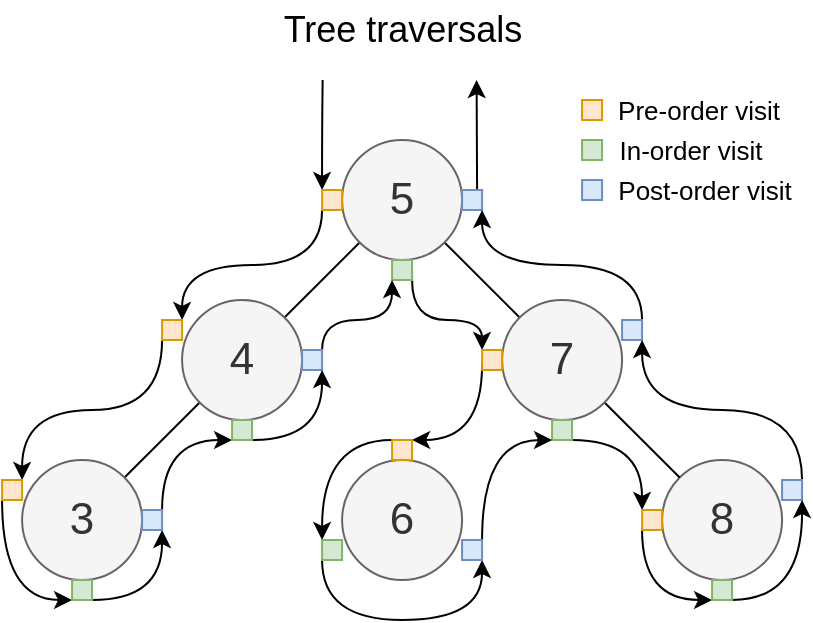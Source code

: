 <mxfile version="17.2.4" type="device"><diagram id="pBzSv6oS953zrFN8izYN" name="Seite-1"><mxGraphModel dx="871" dy="683" grid="1" gridSize="10" guides="1" tooltips="1" connect="1" arrows="1" fold="1" page="1" pageScale="1" pageWidth="827" pageHeight="1169" math="0" shadow="0"><root><mxCell id="0"/><mxCell id="1" parent="0"/><mxCell id="6K2N7TjzUcQHHuQQOqSz-12" style="rounded=0;orthogonalLoop=1;jettySize=auto;html=1;exitX=0;exitY=1;exitDx=0;exitDy=0;entryX=1;entryY=0;entryDx=0;entryDy=0;fontSize=22;endArrow=none;endFill=0;strokeWidth=1;" edge="1" parent="1" source="6K2N7TjzUcQHHuQQOqSz-3" target="6K2N7TjzUcQHHuQQOqSz-7"><mxGeometry relative="1" as="geometry"/></mxCell><mxCell id="6K2N7TjzUcQHHuQQOqSz-14" style="edgeStyle=none;rounded=0;orthogonalLoop=1;jettySize=auto;html=1;exitX=1;exitY=1;exitDx=0;exitDy=0;entryX=0;entryY=0;entryDx=0;entryDy=0;fontSize=22;endArrow=none;endFill=0;strokeWidth=1;" edge="1" parent="1" source="6K2N7TjzUcQHHuQQOqSz-3" target="6K2N7TjzUcQHHuQQOqSz-5"><mxGeometry relative="1" as="geometry"/></mxCell><mxCell id="6K2N7TjzUcQHHuQQOqSz-3" value="&lt;font style=&quot;font-size: 22px&quot;&gt;5&lt;/font&gt;" style="ellipse;whiteSpace=wrap;html=1;aspect=fixed;fillColor=#f5f5f5;strokeColor=#666666;fontColor=#333333;" vertex="1" parent="1"><mxGeometry x="320.04" y="90" width="60" height="60" as="geometry"/></mxCell><mxCell id="6K2N7TjzUcQHHuQQOqSz-4" value="&lt;font style=&quot;font-size: 22px&quot;&gt;8&lt;/font&gt;" style="ellipse;whiteSpace=wrap;html=1;aspect=fixed;fillColor=#f5f5f5;strokeColor=#666666;fontColor=#333333;" vertex="1" parent="1"><mxGeometry x="480.04" y="250" width="60" height="60" as="geometry"/></mxCell><mxCell id="6K2N7TjzUcQHHuQQOqSz-16" style="edgeStyle=none;rounded=0;orthogonalLoop=1;jettySize=auto;html=1;exitX=1;exitY=1;exitDx=0;exitDy=0;fontSize=22;endArrow=none;endFill=0;strokeWidth=1;entryX=0;entryY=0;entryDx=0;entryDy=0;" edge="1" parent="1" source="6K2N7TjzUcQHHuQQOqSz-5" target="6K2N7TjzUcQHHuQQOqSz-4"><mxGeometry relative="1" as="geometry"><mxPoint x="530.04" y="230" as="targetPoint"/></mxGeometry></mxCell><mxCell id="6K2N7TjzUcQHHuQQOqSz-5" value="&lt;font style=&quot;font-size: 22px&quot;&gt;7&lt;/font&gt;" style="ellipse;whiteSpace=wrap;html=1;aspect=fixed;fillColor=#f5f5f5;strokeColor=#666666;fontColor=#333333;" vertex="1" parent="1"><mxGeometry x="400.04" y="170" width="60" height="60" as="geometry"/></mxCell><mxCell id="6K2N7TjzUcQHHuQQOqSz-6" value="&lt;font style=&quot;font-size: 22px&quot;&gt;6&lt;/font&gt;" style="ellipse;whiteSpace=wrap;html=1;aspect=fixed;fillColor=#f5f5f5;strokeColor=#666666;fontColor=#333333;" vertex="1" parent="1"><mxGeometry x="320.04" y="250" width="60" height="60" as="geometry"/></mxCell><mxCell id="6K2N7TjzUcQHHuQQOqSz-13" style="edgeStyle=none;rounded=0;orthogonalLoop=1;jettySize=auto;html=1;exitX=0;exitY=1;exitDx=0;exitDy=0;entryX=1;entryY=0;entryDx=0;entryDy=0;fontSize=22;endArrow=none;endFill=0;strokeWidth=1;" edge="1" parent="1" source="6K2N7TjzUcQHHuQQOqSz-7" target="6K2N7TjzUcQHHuQQOqSz-9"><mxGeometry relative="1" as="geometry"/></mxCell><mxCell id="6K2N7TjzUcQHHuQQOqSz-7" value="&lt;font style=&quot;font-size: 22px&quot;&gt;4&lt;/font&gt;" style="ellipse;whiteSpace=wrap;html=1;aspect=fixed;fillColor=#f5f5f5;strokeColor=#666666;fontColor=#333333;" vertex="1" parent="1"><mxGeometry x="240.04" y="170" width="60" height="60" as="geometry"/></mxCell><mxCell id="6K2N7TjzUcQHHuQQOqSz-9" value="&lt;font style=&quot;font-size: 22px&quot;&gt;3&lt;/font&gt;" style="ellipse;whiteSpace=wrap;html=1;aspect=fixed;fillColor=#f5f5f5;strokeColor=#666666;fontColor=#333333;" vertex="1" parent="1"><mxGeometry x="160.04" y="250" width="60" height="60" as="geometry"/></mxCell><mxCell id="6K2N7TjzUcQHHuQQOqSz-47" style="edgeStyle=orthogonalEdgeStyle;orthogonalLoop=1;jettySize=auto;html=1;entryX=1;entryY=0;entryDx=0;entryDy=0;fontSize=22;endArrow=classic;endFill=1;strokeWidth=1;exitX=0;exitY=1;exitDx=0;exitDy=0;curved=1;" edge="1" parent="1" source="6K2N7TjzUcQHHuQQOqSz-18" target="6K2N7TjzUcQHHuQQOqSz-19"><mxGeometry relative="1" as="geometry"><mxPoint x="290.04" y="120" as="sourcePoint"/></mxGeometry></mxCell><mxCell id="6K2N7TjzUcQHHuQQOqSz-66" style="edgeStyle=orthogonalEdgeStyle;curved=1;orthogonalLoop=1;jettySize=auto;html=1;exitX=0;exitY=0;exitDx=0;exitDy=0;fontSize=22;endArrow=none;endFill=0;strokeWidth=1;startArrow=classic;startFill=1;" edge="1" parent="1" source="6K2N7TjzUcQHHuQQOqSz-18"><mxGeometry relative="1" as="geometry"><mxPoint x="310.313" y="60" as="targetPoint"/></mxGeometry></mxCell><mxCell id="6K2N7TjzUcQHHuQQOqSz-18" value="" style="whiteSpace=wrap;html=1;aspect=fixed;fontSize=22;fillColor=#ffe6cc;strokeColor=#d79b00;" vertex="1" parent="1"><mxGeometry x="310.04" y="115" width="10" height="10" as="geometry"/></mxCell><mxCell id="6K2N7TjzUcQHHuQQOqSz-48" style="edgeStyle=orthogonalEdgeStyle;curved=1;orthogonalLoop=1;jettySize=auto;html=1;exitX=0;exitY=1;exitDx=0;exitDy=0;entryX=1;entryY=0;entryDx=0;entryDy=0;fontSize=22;endArrow=classic;endFill=1;strokeWidth=1;" edge="1" parent="1" source="6K2N7TjzUcQHHuQQOqSz-19" target="6K2N7TjzUcQHHuQQOqSz-23"><mxGeometry relative="1" as="geometry"/></mxCell><mxCell id="6K2N7TjzUcQHHuQQOqSz-19" value="" style="whiteSpace=wrap;html=1;aspect=fixed;fontSize=22;fillColor=#ffe6cc;strokeColor=#d79b00;" vertex="1" parent="1"><mxGeometry x="230.04" y="180" width="10" height="10" as="geometry"/></mxCell><mxCell id="6K2N7TjzUcQHHuQQOqSz-67" style="edgeStyle=orthogonalEdgeStyle;curved=1;orthogonalLoop=1;jettySize=auto;html=1;exitX=0.75;exitY=0;exitDx=0;exitDy=0;fontSize=22;startArrow=none;startFill=0;endArrow=classic;endFill=1;strokeWidth=1;" edge="1" parent="1" source="6K2N7TjzUcQHHuQQOqSz-21"><mxGeometry relative="1" as="geometry"><mxPoint x="387.282" y="60" as="targetPoint"/></mxGeometry></mxCell><mxCell id="6K2N7TjzUcQHHuQQOqSz-21" value="" style="whiteSpace=wrap;html=1;aspect=fixed;fontSize=22;fillColor=#dae8fc;strokeColor=#6c8ebf;" vertex="1" parent="1"><mxGeometry x="380.04" y="115" width="10" height="10" as="geometry"/></mxCell><mxCell id="6K2N7TjzUcQHHuQQOqSz-54" style="edgeStyle=orthogonalEdgeStyle;curved=1;orthogonalLoop=1;jettySize=auto;html=1;exitX=1;exitY=1;exitDx=0;exitDy=0;entryX=0;entryY=0;entryDx=0;entryDy=0;fontSize=22;endArrow=classic;endFill=1;strokeWidth=1;" edge="1" parent="1" source="6K2N7TjzUcQHHuQQOqSz-22" target="6K2N7TjzUcQHHuQQOqSz-33"><mxGeometry relative="1" as="geometry"><Array as="points"><mxPoint x="355.04" y="180"/><mxPoint x="390.04" y="180"/></Array></mxGeometry></mxCell><mxCell id="6K2N7TjzUcQHHuQQOqSz-22" value="" style="whiteSpace=wrap;html=1;aspect=fixed;fontSize=22;fillColor=#d5e8d4;strokeColor=#82b366;" vertex="1" parent="1"><mxGeometry x="345.04" y="150" width="10" height="10" as="geometry"/></mxCell><mxCell id="6K2N7TjzUcQHHuQQOqSz-49" style="edgeStyle=orthogonalEdgeStyle;curved=1;orthogonalLoop=1;jettySize=auto;html=1;exitX=0;exitY=1;exitDx=0;exitDy=0;entryX=0;entryY=1;entryDx=0;entryDy=0;fontSize=22;endArrow=classic;endFill=1;strokeWidth=1;" edge="1" parent="1" source="6K2N7TjzUcQHHuQQOqSz-23" target="6K2N7TjzUcQHHuQQOqSz-27"><mxGeometry relative="1" as="geometry"><Array as="points"><mxPoint x="150.04" y="320"/></Array></mxGeometry></mxCell><mxCell id="6K2N7TjzUcQHHuQQOqSz-23" value="" style="whiteSpace=wrap;html=1;aspect=fixed;fontSize=22;fillColor=#ffe6cc;strokeColor=#d79b00;" vertex="1" parent="1"><mxGeometry x="150.04" y="260" width="10" height="10" as="geometry"/></mxCell><mxCell id="6K2N7TjzUcQHHuQQOqSz-50" style="edgeStyle=orthogonalEdgeStyle;curved=1;orthogonalLoop=1;jettySize=auto;html=1;exitX=1;exitY=1;exitDx=0;exitDy=0;entryX=1;entryY=1;entryDx=0;entryDy=0;fontSize=22;endArrow=classic;endFill=1;strokeWidth=1;" edge="1" parent="1" source="6K2N7TjzUcQHHuQQOqSz-27" target="6K2N7TjzUcQHHuQQOqSz-28"><mxGeometry relative="1" as="geometry"><Array as="points"><mxPoint x="230.04" y="320"/></Array></mxGeometry></mxCell><mxCell id="6K2N7TjzUcQHHuQQOqSz-27" value="" style="whiteSpace=wrap;html=1;aspect=fixed;fontSize=22;fillColor=#d5e8d4;strokeColor=#82b366;" vertex="1" parent="1"><mxGeometry x="185.04" y="310" width="10" height="10" as="geometry"/></mxCell><mxCell id="6K2N7TjzUcQHHuQQOqSz-51" style="edgeStyle=orthogonalEdgeStyle;curved=1;orthogonalLoop=1;jettySize=auto;html=1;exitX=1;exitY=0;exitDx=0;exitDy=0;entryX=0;entryY=1;entryDx=0;entryDy=0;fontSize=22;endArrow=classic;endFill=1;strokeWidth=1;" edge="1" parent="1" source="6K2N7TjzUcQHHuQQOqSz-28" target="6K2N7TjzUcQHHuQQOqSz-32"><mxGeometry relative="1" as="geometry"><Array as="points"><mxPoint x="230.04" y="240"/></Array></mxGeometry></mxCell><mxCell id="6K2N7TjzUcQHHuQQOqSz-28" value="" style="whiteSpace=wrap;html=1;aspect=fixed;fontSize=22;fillColor=#dae8fc;strokeColor=#6c8ebf;" vertex="1" parent="1"><mxGeometry x="220.04" y="275" width="10" height="10" as="geometry"/></mxCell><mxCell id="6K2N7TjzUcQHHuQQOqSz-53" style="edgeStyle=orthogonalEdgeStyle;curved=1;orthogonalLoop=1;jettySize=auto;html=1;exitX=1;exitY=0;exitDx=0;exitDy=0;entryX=0;entryY=1;entryDx=0;entryDy=0;fontSize=22;endArrow=classic;endFill=1;strokeWidth=1;" edge="1" parent="1" source="6K2N7TjzUcQHHuQQOqSz-31" target="6K2N7TjzUcQHHuQQOqSz-22"><mxGeometry relative="1" as="geometry"><Array as="points"><mxPoint x="310.04" y="180"/><mxPoint x="345.04" y="180"/></Array></mxGeometry></mxCell><mxCell id="6K2N7TjzUcQHHuQQOqSz-31" value="" style="whiteSpace=wrap;html=1;aspect=fixed;fontSize=22;fillColor=#dae8fc;strokeColor=#6c8ebf;" vertex="1" parent="1"><mxGeometry x="300.04" y="195" width="10" height="10" as="geometry"/></mxCell><mxCell id="6K2N7TjzUcQHHuQQOqSz-52" style="edgeStyle=orthogonalEdgeStyle;curved=1;orthogonalLoop=1;jettySize=auto;html=1;exitX=1;exitY=1;exitDx=0;exitDy=0;entryX=1;entryY=1;entryDx=0;entryDy=0;fontSize=22;endArrow=classic;endFill=1;strokeWidth=1;" edge="1" parent="1" source="6K2N7TjzUcQHHuQQOqSz-32" target="6K2N7TjzUcQHHuQQOqSz-31"><mxGeometry relative="1" as="geometry"><Array as="points"><mxPoint x="310.04" y="240"/></Array></mxGeometry></mxCell><mxCell id="6K2N7TjzUcQHHuQQOqSz-32" value="" style="whiteSpace=wrap;html=1;aspect=fixed;fontSize=22;fillColor=#d5e8d4;strokeColor=#82b366;" vertex="1" parent="1"><mxGeometry x="265.04" y="230" width="10" height="10" as="geometry"/></mxCell><mxCell id="6K2N7TjzUcQHHuQQOqSz-55" style="edgeStyle=orthogonalEdgeStyle;curved=1;orthogonalLoop=1;jettySize=auto;html=1;exitX=0;exitY=0.75;exitDx=0;exitDy=0;entryX=1;entryY=0;entryDx=0;entryDy=0;fontSize=22;endArrow=classic;endFill=1;strokeWidth=1;" edge="1" parent="1" source="6K2N7TjzUcQHHuQQOqSz-33" target="6K2N7TjzUcQHHuQQOqSz-38"><mxGeometry relative="1" as="geometry"><Array as="points"><mxPoint x="390.04" y="240"/></Array></mxGeometry></mxCell><mxCell id="6K2N7TjzUcQHHuQQOqSz-33" value="" style="whiteSpace=wrap;html=1;aspect=fixed;fontSize=22;fillColor=#ffe6cc;strokeColor=#d79b00;" vertex="1" parent="1"><mxGeometry x="390.04" y="195" width="10" height="10" as="geometry"/></mxCell><mxCell id="6K2N7TjzUcQHHuQQOqSz-64" style="edgeStyle=orthogonalEdgeStyle;curved=1;orthogonalLoop=1;jettySize=auto;html=1;exitX=1;exitY=1;exitDx=0;exitDy=0;entryX=0;entryY=0;entryDx=0;entryDy=0;fontSize=22;endArrow=classic;endFill=1;strokeWidth=1;" edge="1" parent="1" source="6K2N7TjzUcQHHuQQOqSz-34" target="6K2N7TjzUcQHHuQQOqSz-42"><mxGeometry relative="1" as="geometry"><Array as="points"><mxPoint x="470.04" y="240"/></Array></mxGeometry></mxCell><mxCell id="6K2N7TjzUcQHHuQQOqSz-34" value="" style="whiteSpace=wrap;html=1;aspect=fixed;fontSize=22;fillColor=#d5e8d4;strokeColor=#82b366;" vertex="1" parent="1"><mxGeometry x="425.04" y="230" width="10" height="10" as="geometry"/></mxCell><mxCell id="6K2N7TjzUcQHHuQQOqSz-63" style="edgeStyle=orthogonalEdgeStyle;curved=1;orthogonalLoop=1;jettySize=auto;html=1;exitX=1;exitY=0;exitDx=0;exitDy=0;entryX=1;entryY=1;entryDx=0;entryDy=0;fontSize=22;endArrow=classic;endFill=1;strokeWidth=1;" edge="1" parent="1" source="6K2N7TjzUcQHHuQQOqSz-35" target="6K2N7TjzUcQHHuQQOqSz-21"><mxGeometry relative="1" as="geometry"/></mxCell><mxCell id="6K2N7TjzUcQHHuQQOqSz-35" value="" style="whiteSpace=wrap;html=1;aspect=fixed;fontSize=22;fillColor=#dae8fc;strokeColor=#6c8ebf;" vertex="1" parent="1"><mxGeometry x="460.04" y="180" width="10" height="10" as="geometry"/></mxCell><mxCell id="6K2N7TjzUcQHHuQQOqSz-56" style="edgeStyle=orthogonalEdgeStyle;curved=1;orthogonalLoop=1;jettySize=auto;html=1;exitX=0;exitY=0;exitDx=0;exitDy=0;entryX=0;entryY=0;entryDx=0;entryDy=0;fontSize=22;endArrow=classic;endFill=1;strokeWidth=1;" edge="1" parent="1" source="6K2N7TjzUcQHHuQQOqSz-38" target="6K2N7TjzUcQHHuQQOqSz-39"><mxGeometry relative="1" as="geometry"><Array as="points"><mxPoint x="310.04" y="240"/></Array></mxGeometry></mxCell><mxCell id="6K2N7TjzUcQHHuQQOqSz-38" value="" style="whiteSpace=wrap;html=1;aspect=fixed;fontSize=22;fillColor=#ffe6cc;strokeColor=#d79b00;" vertex="1" parent="1"><mxGeometry x="345.04" y="240" width="10" height="10" as="geometry"/></mxCell><mxCell id="6K2N7TjzUcQHHuQQOqSz-57" style="edgeStyle=orthogonalEdgeStyle;curved=1;orthogonalLoop=1;jettySize=auto;html=1;exitX=0;exitY=1;exitDx=0;exitDy=0;entryX=1;entryY=1;entryDx=0;entryDy=0;fontSize=22;endArrow=classic;endFill=1;strokeWidth=1;" edge="1" parent="1" source="6K2N7TjzUcQHHuQQOqSz-39" target="6K2N7TjzUcQHHuQQOqSz-40"><mxGeometry relative="1" as="geometry"><Array as="points"><mxPoint x="310.04" y="330"/><mxPoint x="390.04" y="330"/></Array></mxGeometry></mxCell><mxCell id="6K2N7TjzUcQHHuQQOqSz-39" value="" style="whiteSpace=wrap;html=1;aspect=fixed;fontSize=22;fillColor=#d5e8d4;strokeColor=#82b366;" vertex="1" parent="1"><mxGeometry x="310.04" y="290" width="10" height="10" as="geometry"/></mxCell><mxCell id="6K2N7TjzUcQHHuQQOqSz-58" style="orthogonalLoop=1;jettySize=auto;html=1;exitX=1;exitY=0;exitDx=0;exitDy=0;entryX=0;entryY=1;entryDx=0;entryDy=0;fontSize=22;endArrow=classic;endFill=1;strokeWidth=1;edgeStyle=orthogonalEdgeStyle;curved=1;" edge="1" parent="1" source="6K2N7TjzUcQHHuQQOqSz-40" target="6K2N7TjzUcQHHuQQOqSz-34"><mxGeometry relative="1" as="geometry"><Array as="points"><mxPoint x="390.04" y="240"/></Array></mxGeometry></mxCell><mxCell id="6K2N7TjzUcQHHuQQOqSz-40" value="" style="whiteSpace=wrap;html=1;aspect=fixed;fontSize=22;fillColor=#dae8fc;strokeColor=#6c8ebf;" vertex="1" parent="1"><mxGeometry x="380.04" y="290" width="10" height="10" as="geometry"/></mxCell><mxCell id="6K2N7TjzUcQHHuQQOqSz-62" style="edgeStyle=orthogonalEdgeStyle;curved=1;orthogonalLoop=1;jettySize=auto;html=1;exitX=1;exitY=0;exitDx=0;exitDy=0;entryX=1;entryY=1;entryDx=0;entryDy=0;fontSize=22;endArrow=classic;endFill=1;strokeWidth=1;" edge="1" parent="1" source="6K2N7TjzUcQHHuQQOqSz-41" target="6K2N7TjzUcQHHuQQOqSz-35"><mxGeometry relative="1" as="geometry"/></mxCell><mxCell id="6K2N7TjzUcQHHuQQOqSz-41" value="" style="whiteSpace=wrap;html=1;aspect=fixed;fontSize=22;fillColor=#dae8fc;strokeColor=#6c8ebf;" vertex="1" parent="1"><mxGeometry x="540.04" y="260" width="10" height="10" as="geometry"/></mxCell><mxCell id="6K2N7TjzUcQHHuQQOqSz-60" style="edgeStyle=orthogonalEdgeStyle;curved=1;orthogonalLoop=1;jettySize=auto;html=1;exitX=0;exitY=1;exitDx=0;exitDy=0;entryX=0;entryY=1;entryDx=0;entryDy=0;fontSize=22;endArrow=classic;endFill=1;strokeWidth=1;" edge="1" parent="1" source="6K2N7TjzUcQHHuQQOqSz-42" target="6K2N7TjzUcQHHuQQOqSz-43"><mxGeometry relative="1" as="geometry"><Array as="points"><mxPoint x="470.04" y="320"/></Array></mxGeometry></mxCell><mxCell id="6K2N7TjzUcQHHuQQOqSz-42" value="" style="whiteSpace=wrap;html=1;aspect=fixed;fontSize=22;fillColor=#ffe6cc;strokeColor=#d79b00;" vertex="1" parent="1"><mxGeometry x="470.04" y="275" width="10" height="10" as="geometry"/></mxCell><mxCell id="6K2N7TjzUcQHHuQQOqSz-61" style="edgeStyle=orthogonalEdgeStyle;curved=1;orthogonalLoop=1;jettySize=auto;html=1;exitX=1;exitY=1;exitDx=0;exitDy=0;entryX=1;entryY=1;entryDx=0;entryDy=0;fontSize=22;endArrow=classic;endFill=1;strokeWidth=1;" edge="1" parent="1" source="6K2N7TjzUcQHHuQQOqSz-43" target="6K2N7TjzUcQHHuQQOqSz-41"><mxGeometry relative="1" as="geometry"><Array as="points"><mxPoint x="550.04" y="320"/></Array></mxGeometry></mxCell><mxCell id="6K2N7TjzUcQHHuQQOqSz-43" value="" style="whiteSpace=wrap;html=1;aspect=fixed;fontSize=22;fillColor=#d5e8d4;strokeColor=#82b366;" vertex="1" parent="1"><mxGeometry x="505.04" y="310" width="10" height="10" as="geometry"/></mxCell><mxCell id="6K2N7TjzUcQHHuQQOqSz-105" style="edgeStyle=orthogonalEdgeStyle;curved=1;orthogonalLoop=1;jettySize=auto;html=1;exitX=0;exitY=1;exitDx=0;exitDy=0;entryX=1;entryY=1;entryDx=0;entryDy=0;fontSize=22;endArrow=classic;endFill=1;strokeWidth=1;" edge="1" parent="1" target="6K2N7TjzUcQHHuQQOqSz-108"><mxGeometry relative="1" as="geometry"><Array as="points"><mxPoint x="310" y="630"/><mxPoint x="390" y="630"/></Array><mxPoint x="310" y="600.0" as="sourcePoint"/></mxGeometry></mxCell><mxCell id="6K2N7TjzUcQHHuQQOqSz-115" value="" style="whiteSpace=wrap;html=1;aspect=fixed;fontSize=22;fillColor=#ffe6cc;strokeColor=#d79b00;" vertex="1" parent="1"><mxGeometry x="440.04" y="70" width="10" height="10" as="geometry"/></mxCell><mxCell id="6K2N7TjzUcQHHuQQOqSz-116" value="Pre-order visit" style="text;html=1;align=center;verticalAlign=middle;resizable=0;points=[];autosize=1;strokeColor=none;fillColor=none;fontSize=13;" vertex="1" parent="1"><mxGeometry x="448" y="65" width="100" height="20" as="geometry"/></mxCell><mxCell id="6K2N7TjzUcQHHuQQOqSz-119" value="" style="whiteSpace=wrap;html=1;aspect=fixed;fontSize=22;fillColor=#d5e8d4;strokeColor=#82b366;" vertex="1" parent="1"><mxGeometry x="440.04" y="90" width="10" height="10" as="geometry"/></mxCell><mxCell id="6K2N7TjzUcQHHuQQOqSz-120" value="In-order visit" style="text;html=1;align=center;verticalAlign=middle;resizable=0;points=[];autosize=1;strokeColor=none;fillColor=none;fontSize=13;" vertex="1" parent="1"><mxGeometry x="449" y="85" width="90" height="20" as="geometry"/></mxCell><mxCell id="6K2N7TjzUcQHHuQQOqSz-121" value="" style="whiteSpace=wrap;html=1;aspect=fixed;fontSize=22;fillColor=#dae8fc;strokeColor=#6c8ebf;" vertex="1" parent="1"><mxGeometry x="440.04" y="110" width="10" height="10" as="geometry"/></mxCell><mxCell id="6K2N7TjzUcQHHuQQOqSz-122" value="Post-order visit" style="text;html=1;align=center;verticalAlign=middle;resizable=0;points=[];autosize=1;strokeColor=none;fillColor=none;fontSize=13;" vertex="1" parent="1"><mxGeometry x="451" y="105" width="100" height="20" as="geometry"/></mxCell><mxCell id="6K2N7TjzUcQHHuQQOqSz-124" value="Tree traversals" style="text;html=1;align=center;verticalAlign=middle;resizable=0;points=[];autosize=1;strokeColor=none;fillColor=none;fontSize=18;fontStyle=0" vertex="1" parent="1"><mxGeometry x="280.04" y="20" width="140" height="30" as="geometry"/></mxCell></root></mxGraphModel></diagram></mxfile>